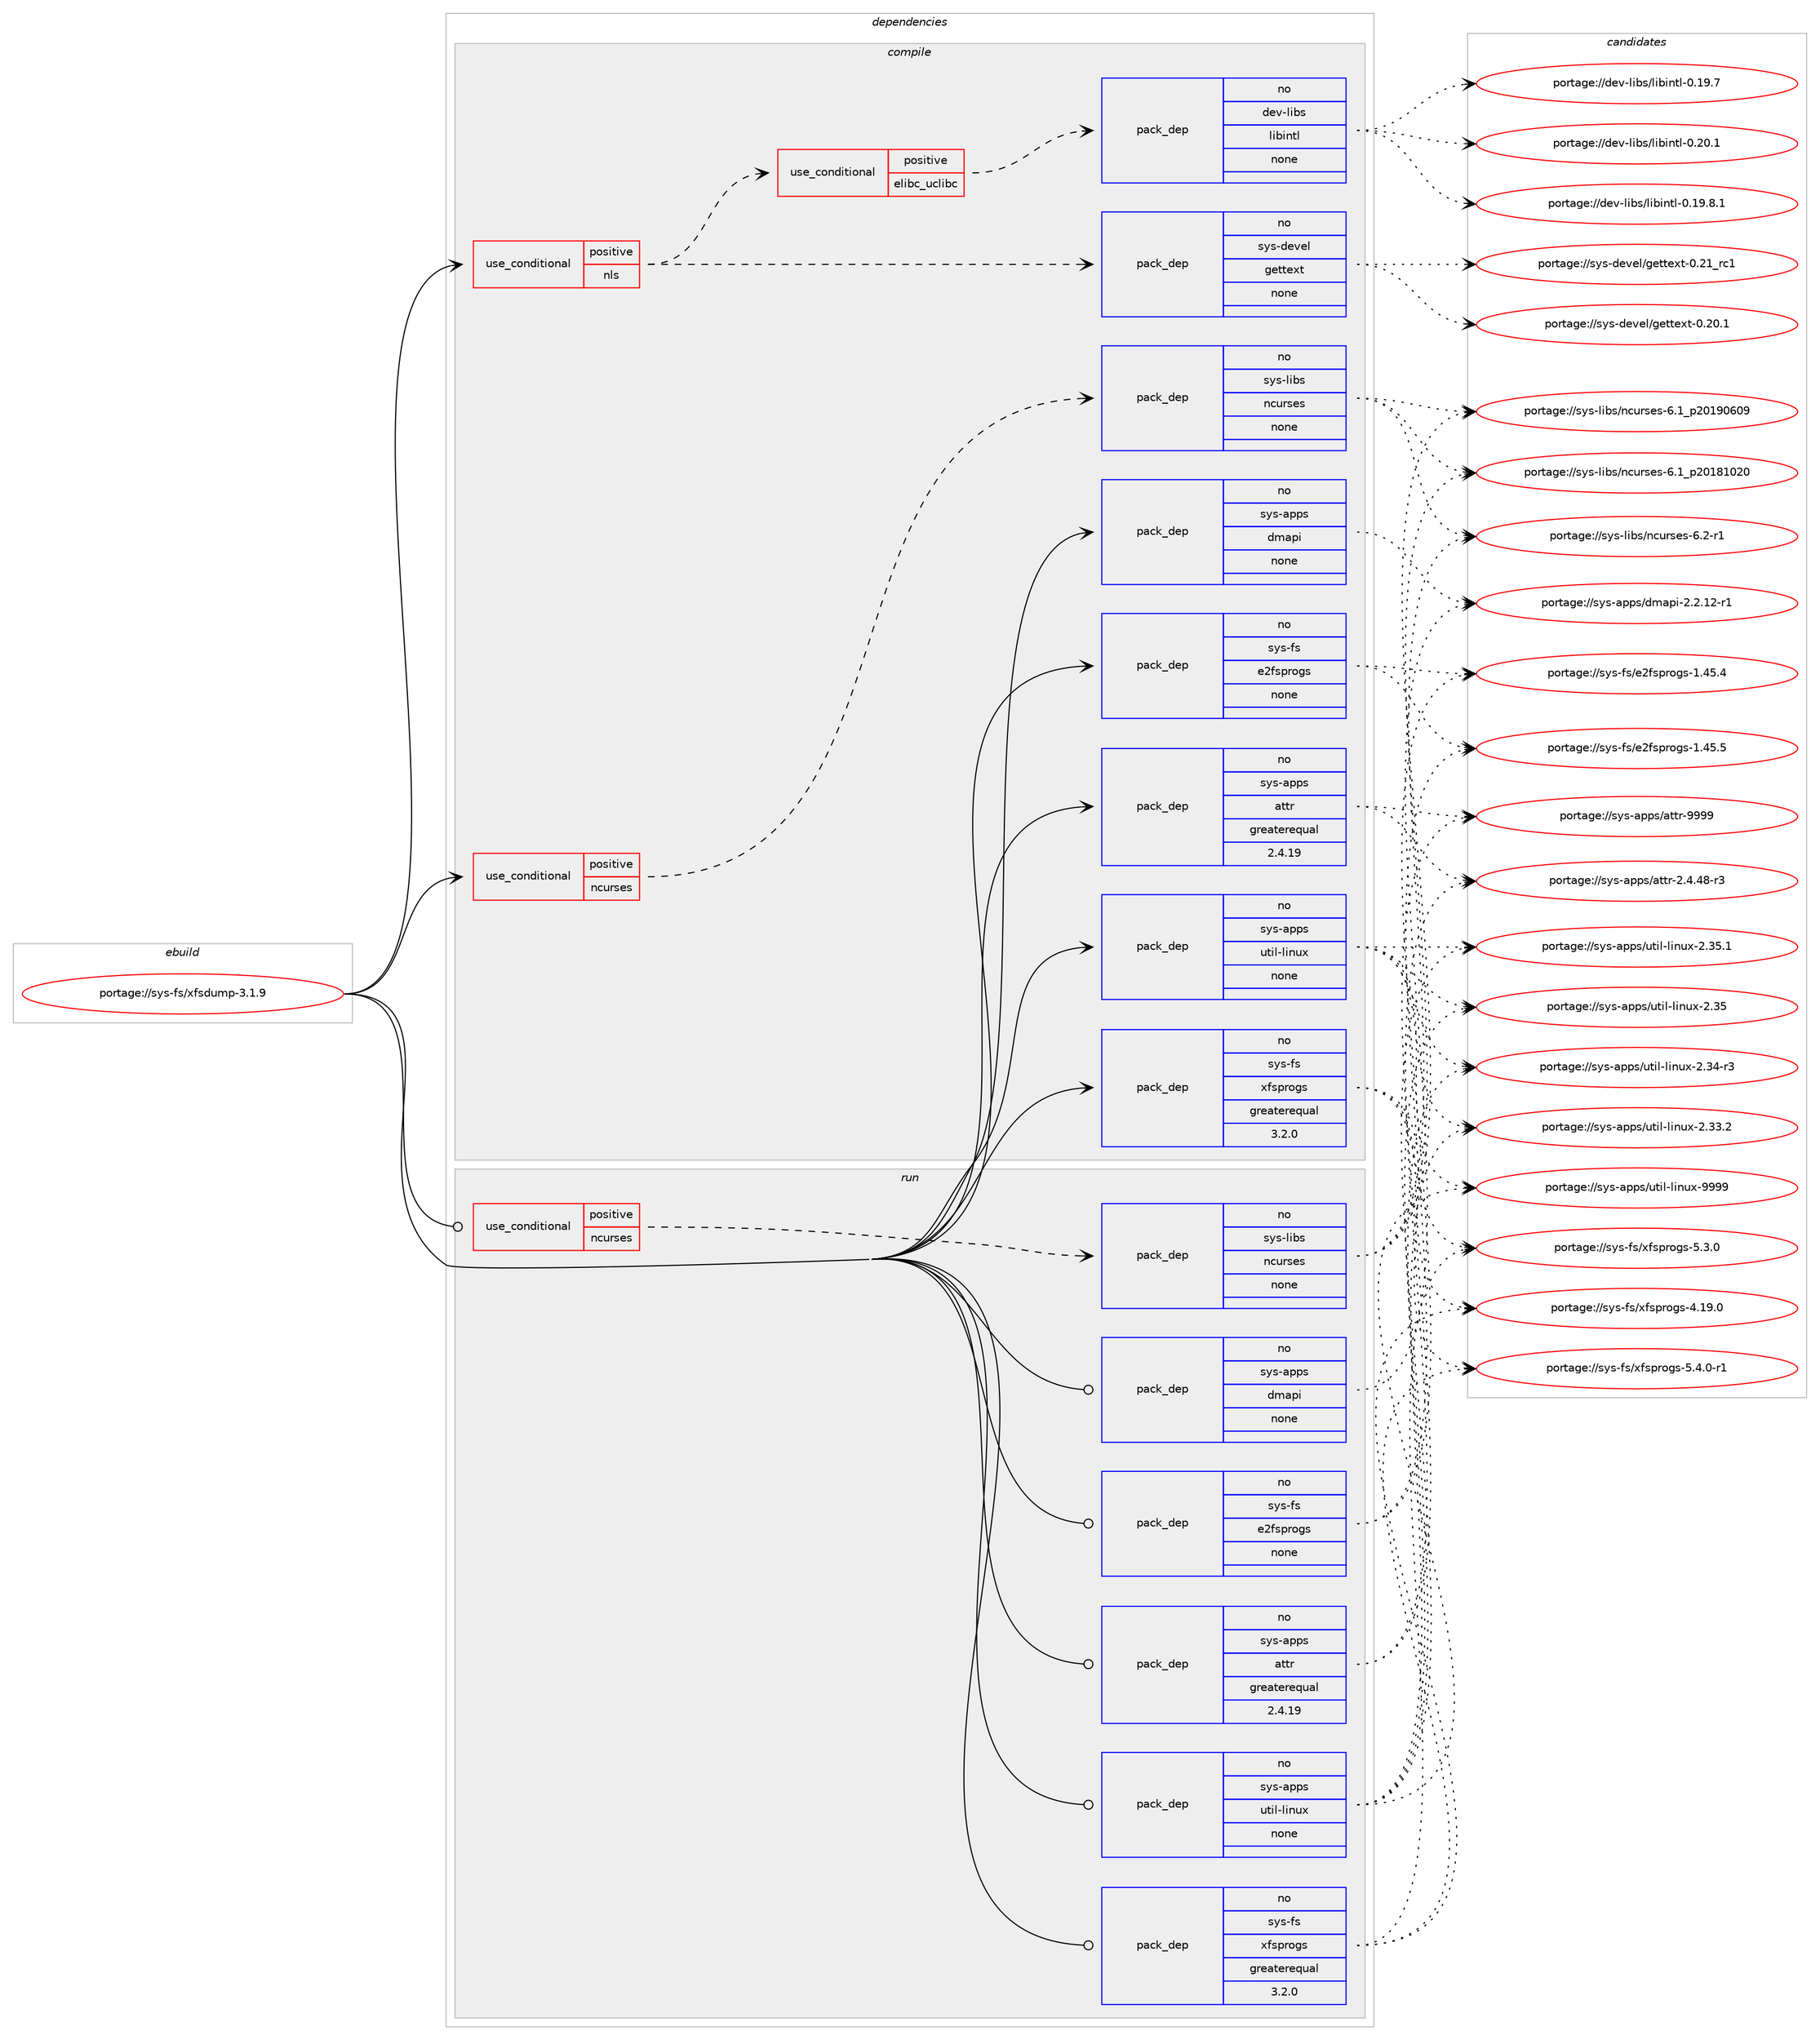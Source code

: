 digraph prolog {

# *************
# Graph options
# *************

newrank=true;
concentrate=true;
compound=true;
graph [rankdir=LR,fontname=Helvetica,fontsize=10,ranksep=1.5];#, ranksep=2.5, nodesep=0.2];
edge  [arrowhead=vee];
node  [fontname=Helvetica,fontsize=10];

# **********
# The ebuild
# **********

subgraph cluster_leftcol {
color=gray;
rank=same;
label=<<i>ebuild</i>>;
id [label="portage://sys-fs/xfsdump-3.1.9", color=red, width=4, href="../sys-fs/xfsdump-3.1.9.svg"];
}

# ****************
# The dependencies
# ****************

subgraph cluster_midcol {
color=gray;
label=<<i>dependencies</i>>;
subgraph cluster_compile {
fillcolor="#eeeeee";
style=filled;
label=<<i>compile</i>>;
subgraph cond8900 {
dependency45999 [label=<<TABLE BORDER="0" CELLBORDER="1" CELLSPACING="0" CELLPADDING="4"><TR><TD ROWSPAN="3" CELLPADDING="10">use_conditional</TD></TR><TR><TD>positive</TD></TR><TR><TD>ncurses</TD></TR></TABLE>>, shape=none, color=red];
subgraph pack36076 {
dependency46000 [label=<<TABLE BORDER="0" CELLBORDER="1" CELLSPACING="0" CELLPADDING="4" WIDTH="220"><TR><TD ROWSPAN="6" CELLPADDING="30">pack_dep</TD></TR><TR><TD WIDTH="110">no</TD></TR><TR><TD>sys-libs</TD></TR><TR><TD>ncurses</TD></TR><TR><TD>none</TD></TR><TR><TD></TD></TR></TABLE>>, shape=none, color=blue];
}
dependency45999:e -> dependency46000:w [weight=20,style="dashed",arrowhead="vee"];
}
id:e -> dependency45999:w [weight=20,style="solid",arrowhead="vee"];
subgraph cond8901 {
dependency46001 [label=<<TABLE BORDER="0" CELLBORDER="1" CELLSPACING="0" CELLPADDING="4"><TR><TD ROWSPAN="3" CELLPADDING="10">use_conditional</TD></TR><TR><TD>positive</TD></TR><TR><TD>nls</TD></TR></TABLE>>, shape=none, color=red];
subgraph pack36077 {
dependency46002 [label=<<TABLE BORDER="0" CELLBORDER="1" CELLSPACING="0" CELLPADDING="4" WIDTH="220"><TR><TD ROWSPAN="6" CELLPADDING="30">pack_dep</TD></TR><TR><TD WIDTH="110">no</TD></TR><TR><TD>sys-devel</TD></TR><TR><TD>gettext</TD></TR><TR><TD>none</TD></TR><TR><TD></TD></TR></TABLE>>, shape=none, color=blue];
}
dependency46001:e -> dependency46002:w [weight=20,style="dashed",arrowhead="vee"];
subgraph cond8902 {
dependency46003 [label=<<TABLE BORDER="0" CELLBORDER="1" CELLSPACING="0" CELLPADDING="4"><TR><TD ROWSPAN="3" CELLPADDING="10">use_conditional</TD></TR><TR><TD>positive</TD></TR><TR><TD>elibc_uclibc</TD></TR></TABLE>>, shape=none, color=red];
subgraph pack36078 {
dependency46004 [label=<<TABLE BORDER="0" CELLBORDER="1" CELLSPACING="0" CELLPADDING="4" WIDTH="220"><TR><TD ROWSPAN="6" CELLPADDING="30">pack_dep</TD></TR><TR><TD WIDTH="110">no</TD></TR><TR><TD>dev-libs</TD></TR><TR><TD>libintl</TD></TR><TR><TD>none</TD></TR><TR><TD></TD></TR></TABLE>>, shape=none, color=blue];
}
dependency46003:e -> dependency46004:w [weight=20,style="dashed",arrowhead="vee"];
}
dependency46001:e -> dependency46003:w [weight=20,style="dashed",arrowhead="vee"];
}
id:e -> dependency46001:w [weight=20,style="solid",arrowhead="vee"];
subgraph pack36079 {
dependency46005 [label=<<TABLE BORDER="0" CELLBORDER="1" CELLSPACING="0" CELLPADDING="4" WIDTH="220"><TR><TD ROWSPAN="6" CELLPADDING="30">pack_dep</TD></TR><TR><TD WIDTH="110">no</TD></TR><TR><TD>sys-apps</TD></TR><TR><TD>attr</TD></TR><TR><TD>greaterequal</TD></TR><TR><TD>2.4.19</TD></TR></TABLE>>, shape=none, color=blue];
}
id:e -> dependency46005:w [weight=20,style="solid",arrowhead="vee"];
subgraph pack36080 {
dependency46006 [label=<<TABLE BORDER="0" CELLBORDER="1" CELLSPACING="0" CELLPADDING="4" WIDTH="220"><TR><TD ROWSPAN="6" CELLPADDING="30">pack_dep</TD></TR><TR><TD WIDTH="110">no</TD></TR><TR><TD>sys-apps</TD></TR><TR><TD>dmapi</TD></TR><TR><TD>none</TD></TR><TR><TD></TD></TR></TABLE>>, shape=none, color=blue];
}
id:e -> dependency46006:w [weight=20,style="solid",arrowhead="vee"];
subgraph pack36081 {
dependency46007 [label=<<TABLE BORDER="0" CELLBORDER="1" CELLSPACING="0" CELLPADDING="4" WIDTH="220"><TR><TD ROWSPAN="6" CELLPADDING="30">pack_dep</TD></TR><TR><TD WIDTH="110">no</TD></TR><TR><TD>sys-apps</TD></TR><TR><TD>util-linux</TD></TR><TR><TD>none</TD></TR><TR><TD></TD></TR></TABLE>>, shape=none, color=blue];
}
id:e -> dependency46007:w [weight=20,style="solid",arrowhead="vee"];
subgraph pack36082 {
dependency46008 [label=<<TABLE BORDER="0" CELLBORDER="1" CELLSPACING="0" CELLPADDING="4" WIDTH="220"><TR><TD ROWSPAN="6" CELLPADDING="30">pack_dep</TD></TR><TR><TD WIDTH="110">no</TD></TR><TR><TD>sys-fs</TD></TR><TR><TD>e2fsprogs</TD></TR><TR><TD>none</TD></TR><TR><TD></TD></TR></TABLE>>, shape=none, color=blue];
}
id:e -> dependency46008:w [weight=20,style="solid",arrowhead="vee"];
subgraph pack36083 {
dependency46009 [label=<<TABLE BORDER="0" CELLBORDER="1" CELLSPACING="0" CELLPADDING="4" WIDTH="220"><TR><TD ROWSPAN="6" CELLPADDING="30">pack_dep</TD></TR><TR><TD WIDTH="110">no</TD></TR><TR><TD>sys-fs</TD></TR><TR><TD>xfsprogs</TD></TR><TR><TD>greaterequal</TD></TR><TR><TD>3.2.0</TD></TR></TABLE>>, shape=none, color=blue];
}
id:e -> dependency46009:w [weight=20,style="solid",arrowhead="vee"];
}
subgraph cluster_compileandrun {
fillcolor="#eeeeee";
style=filled;
label=<<i>compile and run</i>>;
}
subgraph cluster_run {
fillcolor="#eeeeee";
style=filled;
label=<<i>run</i>>;
subgraph cond8903 {
dependency46010 [label=<<TABLE BORDER="0" CELLBORDER="1" CELLSPACING="0" CELLPADDING="4"><TR><TD ROWSPAN="3" CELLPADDING="10">use_conditional</TD></TR><TR><TD>positive</TD></TR><TR><TD>ncurses</TD></TR></TABLE>>, shape=none, color=red];
subgraph pack36084 {
dependency46011 [label=<<TABLE BORDER="0" CELLBORDER="1" CELLSPACING="0" CELLPADDING="4" WIDTH="220"><TR><TD ROWSPAN="6" CELLPADDING="30">pack_dep</TD></TR><TR><TD WIDTH="110">no</TD></TR><TR><TD>sys-libs</TD></TR><TR><TD>ncurses</TD></TR><TR><TD>none</TD></TR><TR><TD></TD></TR></TABLE>>, shape=none, color=blue];
}
dependency46010:e -> dependency46011:w [weight=20,style="dashed",arrowhead="vee"];
}
id:e -> dependency46010:w [weight=20,style="solid",arrowhead="odot"];
subgraph pack36085 {
dependency46012 [label=<<TABLE BORDER="0" CELLBORDER="1" CELLSPACING="0" CELLPADDING="4" WIDTH="220"><TR><TD ROWSPAN="6" CELLPADDING="30">pack_dep</TD></TR><TR><TD WIDTH="110">no</TD></TR><TR><TD>sys-apps</TD></TR><TR><TD>attr</TD></TR><TR><TD>greaterequal</TD></TR><TR><TD>2.4.19</TD></TR></TABLE>>, shape=none, color=blue];
}
id:e -> dependency46012:w [weight=20,style="solid",arrowhead="odot"];
subgraph pack36086 {
dependency46013 [label=<<TABLE BORDER="0" CELLBORDER="1" CELLSPACING="0" CELLPADDING="4" WIDTH="220"><TR><TD ROWSPAN="6" CELLPADDING="30">pack_dep</TD></TR><TR><TD WIDTH="110">no</TD></TR><TR><TD>sys-apps</TD></TR><TR><TD>dmapi</TD></TR><TR><TD>none</TD></TR><TR><TD></TD></TR></TABLE>>, shape=none, color=blue];
}
id:e -> dependency46013:w [weight=20,style="solid",arrowhead="odot"];
subgraph pack36087 {
dependency46014 [label=<<TABLE BORDER="0" CELLBORDER="1" CELLSPACING="0" CELLPADDING="4" WIDTH="220"><TR><TD ROWSPAN="6" CELLPADDING="30">pack_dep</TD></TR><TR><TD WIDTH="110">no</TD></TR><TR><TD>sys-apps</TD></TR><TR><TD>util-linux</TD></TR><TR><TD>none</TD></TR><TR><TD></TD></TR></TABLE>>, shape=none, color=blue];
}
id:e -> dependency46014:w [weight=20,style="solid",arrowhead="odot"];
subgraph pack36088 {
dependency46015 [label=<<TABLE BORDER="0" CELLBORDER="1" CELLSPACING="0" CELLPADDING="4" WIDTH="220"><TR><TD ROWSPAN="6" CELLPADDING="30">pack_dep</TD></TR><TR><TD WIDTH="110">no</TD></TR><TR><TD>sys-fs</TD></TR><TR><TD>e2fsprogs</TD></TR><TR><TD>none</TD></TR><TR><TD></TD></TR></TABLE>>, shape=none, color=blue];
}
id:e -> dependency46015:w [weight=20,style="solid",arrowhead="odot"];
subgraph pack36089 {
dependency46016 [label=<<TABLE BORDER="0" CELLBORDER="1" CELLSPACING="0" CELLPADDING="4" WIDTH="220"><TR><TD ROWSPAN="6" CELLPADDING="30">pack_dep</TD></TR><TR><TD WIDTH="110">no</TD></TR><TR><TD>sys-fs</TD></TR><TR><TD>xfsprogs</TD></TR><TR><TD>greaterequal</TD></TR><TR><TD>3.2.0</TD></TR></TABLE>>, shape=none, color=blue];
}
id:e -> dependency46016:w [weight=20,style="solid",arrowhead="odot"];
}
}

# **************
# The candidates
# **************

subgraph cluster_choices {
rank=same;
color=gray;
label=<<i>candidates</i>>;

subgraph choice36076 {
color=black;
nodesep=1;
choice11512111545108105981154711099117114115101115455446504511449 [label="portage://sys-libs/ncurses-6.2-r1", color=red, width=4,href="../sys-libs/ncurses-6.2-r1.svg"];
choice1151211154510810598115471109911711411510111545544649951125048495748544857 [label="portage://sys-libs/ncurses-6.1_p20190609", color=red, width=4,href="../sys-libs/ncurses-6.1_p20190609.svg"];
choice1151211154510810598115471109911711411510111545544649951125048495649485048 [label="portage://sys-libs/ncurses-6.1_p20181020", color=red, width=4,href="../sys-libs/ncurses-6.1_p20181020.svg"];
dependency46000:e -> choice11512111545108105981154711099117114115101115455446504511449:w [style=dotted,weight="100"];
dependency46000:e -> choice1151211154510810598115471109911711411510111545544649951125048495748544857:w [style=dotted,weight="100"];
dependency46000:e -> choice1151211154510810598115471109911711411510111545544649951125048495649485048:w [style=dotted,weight="100"];
}
subgraph choice36077 {
color=black;
nodesep=1;
choice11512111545100101118101108471031011161161011201164548465049951149949 [label="portage://sys-devel/gettext-0.21_rc1", color=red, width=4,href="../sys-devel/gettext-0.21_rc1.svg"];
choice115121115451001011181011084710310111611610112011645484650484649 [label="portage://sys-devel/gettext-0.20.1", color=red, width=4,href="../sys-devel/gettext-0.20.1.svg"];
dependency46002:e -> choice11512111545100101118101108471031011161161011201164548465049951149949:w [style=dotted,weight="100"];
dependency46002:e -> choice115121115451001011181011084710310111611610112011645484650484649:w [style=dotted,weight="100"];
}
subgraph choice36078 {
color=black;
nodesep=1;
choice1001011184510810598115471081059810511011610845484650484649 [label="portage://dev-libs/libintl-0.20.1", color=red, width=4,href="../dev-libs/libintl-0.20.1.svg"];
choice10010111845108105981154710810598105110116108454846495746564649 [label="portage://dev-libs/libintl-0.19.8.1", color=red, width=4,href="../dev-libs/libintl-0.19.8.1.svg"];
choice1001011184510810598115471081059810511011610845484649574655 [label="portage://dev-libs/libintl-0.19.7", color=red, width=4,href="../dev-libs/libintl-0.19.7.svg"];
dependency46004:e -> choice1001011184510810598115471081059810511011610845484650484649:w [style=dotted,weight="100"];
dependency46004:e -> choice10010111845108105981154710810598105110116108454846495746564649:w [style=dotted,weight="100"];
dependency46004:e -> choice1001011184510810598115471081059810511011610845484649574655:w [style=dotted,weight="100"];
}
subgraph choice36079 {
color=black;
nodesep=1;
choice115121115459711211211547971161161144557575757 [label="portage://sys-apps/attr-9999", color=red, width=4,href="../sys-apps/attr-9999.svg"];
choice11512111545971121121154797116116114455046524652564511451 [label="portage://sys-apps/attr-2.4.48-r3", color=red, width=4,href="../sys-apps/attr-2.4.48-r3.svg"];
dependency46005:e -> choice115121115459711211211547971161161144557575757:w [style=dotted,weight="100"];
dependency46005:e -> choice11512111545971121121154797116116114455046524652564511451:w [style=dotted,weight="100"];
}
subgraph choice36080 {
color=black;
nodesep=1;
choice11512111545971121121154710010997112105455046504649504511449 [label="portage://sys-apps/dmapi-2.2.12-r1", color=red, width=4,href="../sys-apps/dmapi-2.2.12-r1.svg"];
dependency46006:e -> choice11512111545971121121154710010997112105455046504649504511449:w [style=dotted,weight="100"];
}
subgraph choice36081 {
color=black;
nodesep=1;
choice115121115459711211211547117116105108451081051101171204557575757 [label="portage://sys-apps/util-linux-9999", color=red, width=4,href="../sys-apps/util-linux-9999.svg"];
choice1151211154597112112115471171161051084510810511011712045504651534649 [label="portage://sys-apps/util-linux-2.35.1", color=red, width=4,href="../sys-apps/util-linux-2.35.1.svg"];
choice115121115459711211211547117116105108451081051101171204550465153 [label="portage://sys-apps/util-linux-2.35", color=red, width=4,href="../sys-apps/util-linux-2.35.svg"];
choice1151211154597112112115471171161051084510810511011712045504651524511451 [label="portage://sys-apps/util-linux-2.34-r3", color=red, width=4,href="../sys-apps/util-linux-2.34-r3.svg"];
choice1151211154597112112115471171161051084510810511011712045504651514650 [label="portage://sys-apps/util-linux-2.33.2", color=red, width=4,href="../sys-apps/util-linux-2.33.2.svg"];
dependency46007:e -> choice115121115459711211211547117116105108451081051101171204557575757:w [style=dotted,weight="100"];
dependency46007:e -> choice1151211154597112112115471171161051084510810511011712045504651534649:w [style=dotted,weight="100"];
dependency46007:e -> choice115121115459711211211547117116105108451081051101171204550465153:w [style=dotted,weight="100"];
dependency46007:e -> choice1151211154597112112115471171161051084510810511011712045504651524511451:w [style=dotted,weight="100"];
dependency46007:e -> choice1151211154597112112115471171161051084510810511011712045504651514650:w [style=dotted,weight="100"];
}
subgraph choice36082 {
color=black;
nodesep=1;
choice11512111545102115471015010211511211411110311545494652534653 [label="portage://sys-fs/e2fsprogs-1.45.5", color=red, width=4,href="../sys-fs/e2fsprogs-1.45.5.svg"];
choice11512111545102115471015010211511211411110311545494652534652 [label="portage://sys-fs/e2fsprogs-1.45.4", color=red, width=4,href="../sys-fs/e2fsprogs-1.45.4.svg"];
dependency46008:e -> choice11512111545102115471015010211511211411110311545494652534653:w [style=dotted,weight="100"];
dependency46008:e -> choice11512111545102115471015010211511211411110311545494652534652:w [style=dotted,weight="100"];
}
subgraph choice36083 {
color=black;
nodesep=1;
choice11512111545102115471201021151121141111031154553465246484511449 [label="portage://sys-fs/xfsprogs-5.4.0-r1", color=red, width=4,href="../sys-fs/xfsprogs-5.4.0-r1.svg"];
choice1151211154510211547120102115112114111103115455346514648 [label="portage://sys-fs/xfsprogs-5.3.0", color=red, width=4,href="../sys-fs/xfsprogs-5.3.0.svg"];
choice115121115451021154712010211511211411110311545524649574648 [label="portage://sys-fs/xfsprogs-4.19.0", color=red, width=4,href="../sys-fs/xfsprogs-4.19.0.svg"];
dependency46009:e -> choice11512111545102115471201021151121141111031154553465246484511449:w [style=dotted,weight="100"];
dependency46009:e -> choice1151211154510211547120102115112114111103115455346514648:w [style=dotted,weight="100"];
dependency46009:e -> choice115121115451021154712010211511211411110311545524649574648:w [style=dotted,weight="100"];
}
subgraph choice36084 {
color=black;
nodesep=1;
choice11512111545108105981154711099117114115101115455446504511449 [label="portage://sys-libs/ncurses-6.2-r1", color=red, width=4,href="../sys-libs/ncurses-6.2-r1.svg"];
choice1151211154510810598115471109911711411510111545544649951125048495748544857 [label="portage://sys-libs/ncurses-6.1_p20190609", color=red, width=4,href="../sys-libs/ncurses-6.1_p20190609.svg"];
choice1151211154510810598115471109911711411510111545544649951125048495649485048 [label="portage://sys-libs/ncurses-6.1_p20181020", color=red, width=4,href="../sys-libs/ncurses-6.1_p20181020.svg"];
dependency46011:e -> choice11512111545108105981154711099117114115101115455446504511449:w [style=dotted,weight="100"];
dependency46011:e -> choice1151211154510810598115471109911711411510111545544649951125048495748544857:w [style=dotted,weight="100"];
dependency46011:e -> choice1151211154510810598115471109911711411510111545544649951125048495649485048:w [style=dotted,weight="100"];
}
subgraph choice36085 {
color=black;
nodesep=1;
choice115121115459711211211547971161161144557575757 [label="portage://sys-apps/attr-9999", color=red, width=4,href="../sys-apps/attr-9999.svg"];
choice11512111545971121121154797116116114455046524652564511451 [label="portage://sys-apps/attr-2.4.48-r3", color=red, width=4,href="../sys-apps/attr-2.4.48-r3.svg"];
dependency46012:e -> choice115121115459711211211547971161161144557575757:w [style=dotted,weight="100"];
dependency46012:e -> choice11512111545971121121154797116116114455046524652564511451:w [style=dotted,weight="100"];
}
subgraph choice36086 {
color=black;
nodesep=1;
choice11512111545971121121154710010997112105455046504649504511449 [label="portage://sys-apps/dmapi-2.2.12-r1", color=red, width=4,href="../sys-apps/dmapi-2.2.12-r1.svg"];
dependency46013:e -> choice11512111545971121121154710010997112105455046504649504511449:w [style=dotted,weight="100"];
}
subgraph choice36087 {
color=black;
nodesep=1;
choice115121115459711211211547117116105108451081051101171204557575757 [label="portage://sys-apps/util-linux-9999", color=red, width=4,href="../sys-apps/util-linux-9999.svg"];
choice1151211154597112112115471171161051084510810511011712045504651534649 [label="portage://sys-apps/util-linux-2.35.1", color=red, width=4,href="../sys-apps/util-linux-2.35.1.svg"];
choice115121115459711211211547117116105108451081051101171204550465153 [label="portage://sys-apps/util-linux-2.35", color=red, width=4,href="../sys-apps/util-linux-2.35.svg"];
choice1151211154597112112115471171161051084510810511011712045504651524511451 [label="portage://sys-apps/util-linux-2.34-r3", color=red, width=4,href="../sys-apps/util-linux-2.34-r3.svg"];
choice1151211154597112112115471171161051084510810511011712045504651514650 [label="portage://sys-apps/util-linux-2.33.2", color=red, width=4,href="../sys-apps/util-linux-2.33.2.svg"];
dependency46014:e -> choice115121115459711211211547117116105108451081051101171204557575757:w [style=dotted,weight="100"];
dependency46014:e -> choice1151211154597112112115471171161051084510810511011712045504651534649:w [style=dotted,weight="100"];
dependency46014:e -> choice115121115459711211211547117116105108451081051101171204550465153:w [style=dotted,weight="100"];
dependency46014:e -> choice1151211154597112112115471171161051084510810511011712045504651524511451:w [style=dotted,weight="100"];
dependency46014:e -> choice1151211154597112112115471171161051084510810511011712045504651514650:w [style=dotted,weight="100"];
}
subgraph choice36088 {
color=black;
nodesep=1;
choice11512111545102115471015010211511211411110311545494652534653 [label="portage://sys-fs/e2fsprogs-1.45.5", color=red, width=4,href="../sys-fs/e2fsprogs-1.45.5.svg"];
choice11512111545102115471015010211511211411110311545494652534652 [label="portage://sys-fs/e2fsprogs-1.45.4", color=red, width=4,href="../sys-fs/e2fsprogs-1.45.4.svg"];
dependency46015:e -> choice11512111545102115471015010211511211411110311545494652534653:w [style=dotted,weight="100"];
dependency46015:e -> choice11512111545102115471015010211511211411110311545494652534652:w [style=dotted,weight="100"];
}
subgraph choice36089 {
color=black;
nodesep=1;
choice11512111545102115471201021151121141111031154553465246484511449 [label="portage://sys-fs/xfsprogs-5.4.0-r1", color=red, width=4,href="../sys-fs/xfsprogs-5.4.0-r1.svg"];
choice1151211154510211547120102115112114111103115455346514648 [label="portage://sys-fs/xfsprogs-5.3.0", color=red, width=4,href="../sys-fs/xfsprogs-5.3.0.svg"];
choice115121115451021154712010211511211411110311545524649574648 [label="portage://sys-fs/xfsprogs-4.19.0", color=red, width=4,href="../sys-fs/xfsprogs-4.19.0.svg"];
dependency46016:e -> choice11512111545102115471201021151121141111031154553465246484511449:w [style=dotted,weight="100"];
dependency46016:e -> choice1151211154510211547120102115112114111103115455346514648:w [style=dotted,weight="100"];
dependency46016:e -> choice115121115451021154712010211511211411110311545524649574648:w [style=dotted,weight="100"];
}
}

}
